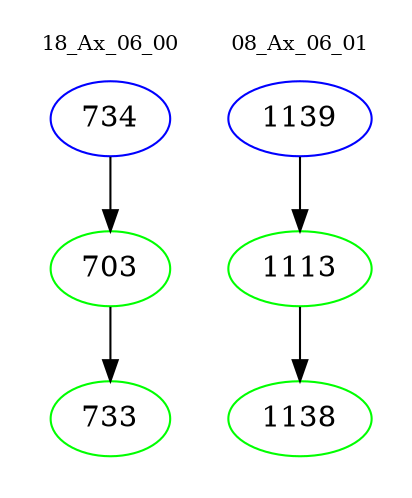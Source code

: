 digraph{
subgraph cluster_0 {
color = white
label = "18_Ax_06_00";
fontsize=10;
T0_734 [label="734", color="blue"]
T0_734 -> T0_703 [color="black"]
T0_703 [label="703", color="green"]
T0_703 -> T0_733 [color="black"]
T0_733 [label="733", color="green"]
}
subgraph cluster_1 {
color = white
label = "08_Ax_06_01";
fontsize=10;
T1_1139 [label="1139", color="blue"]
T1_1139 -> T1_1113 [color="black"]
T1_1113 [label="1113", color="green"]
T1_1113 -> T1_1138 [color="black"]
T1_1138 [label="1138", color="green"]
}
}
